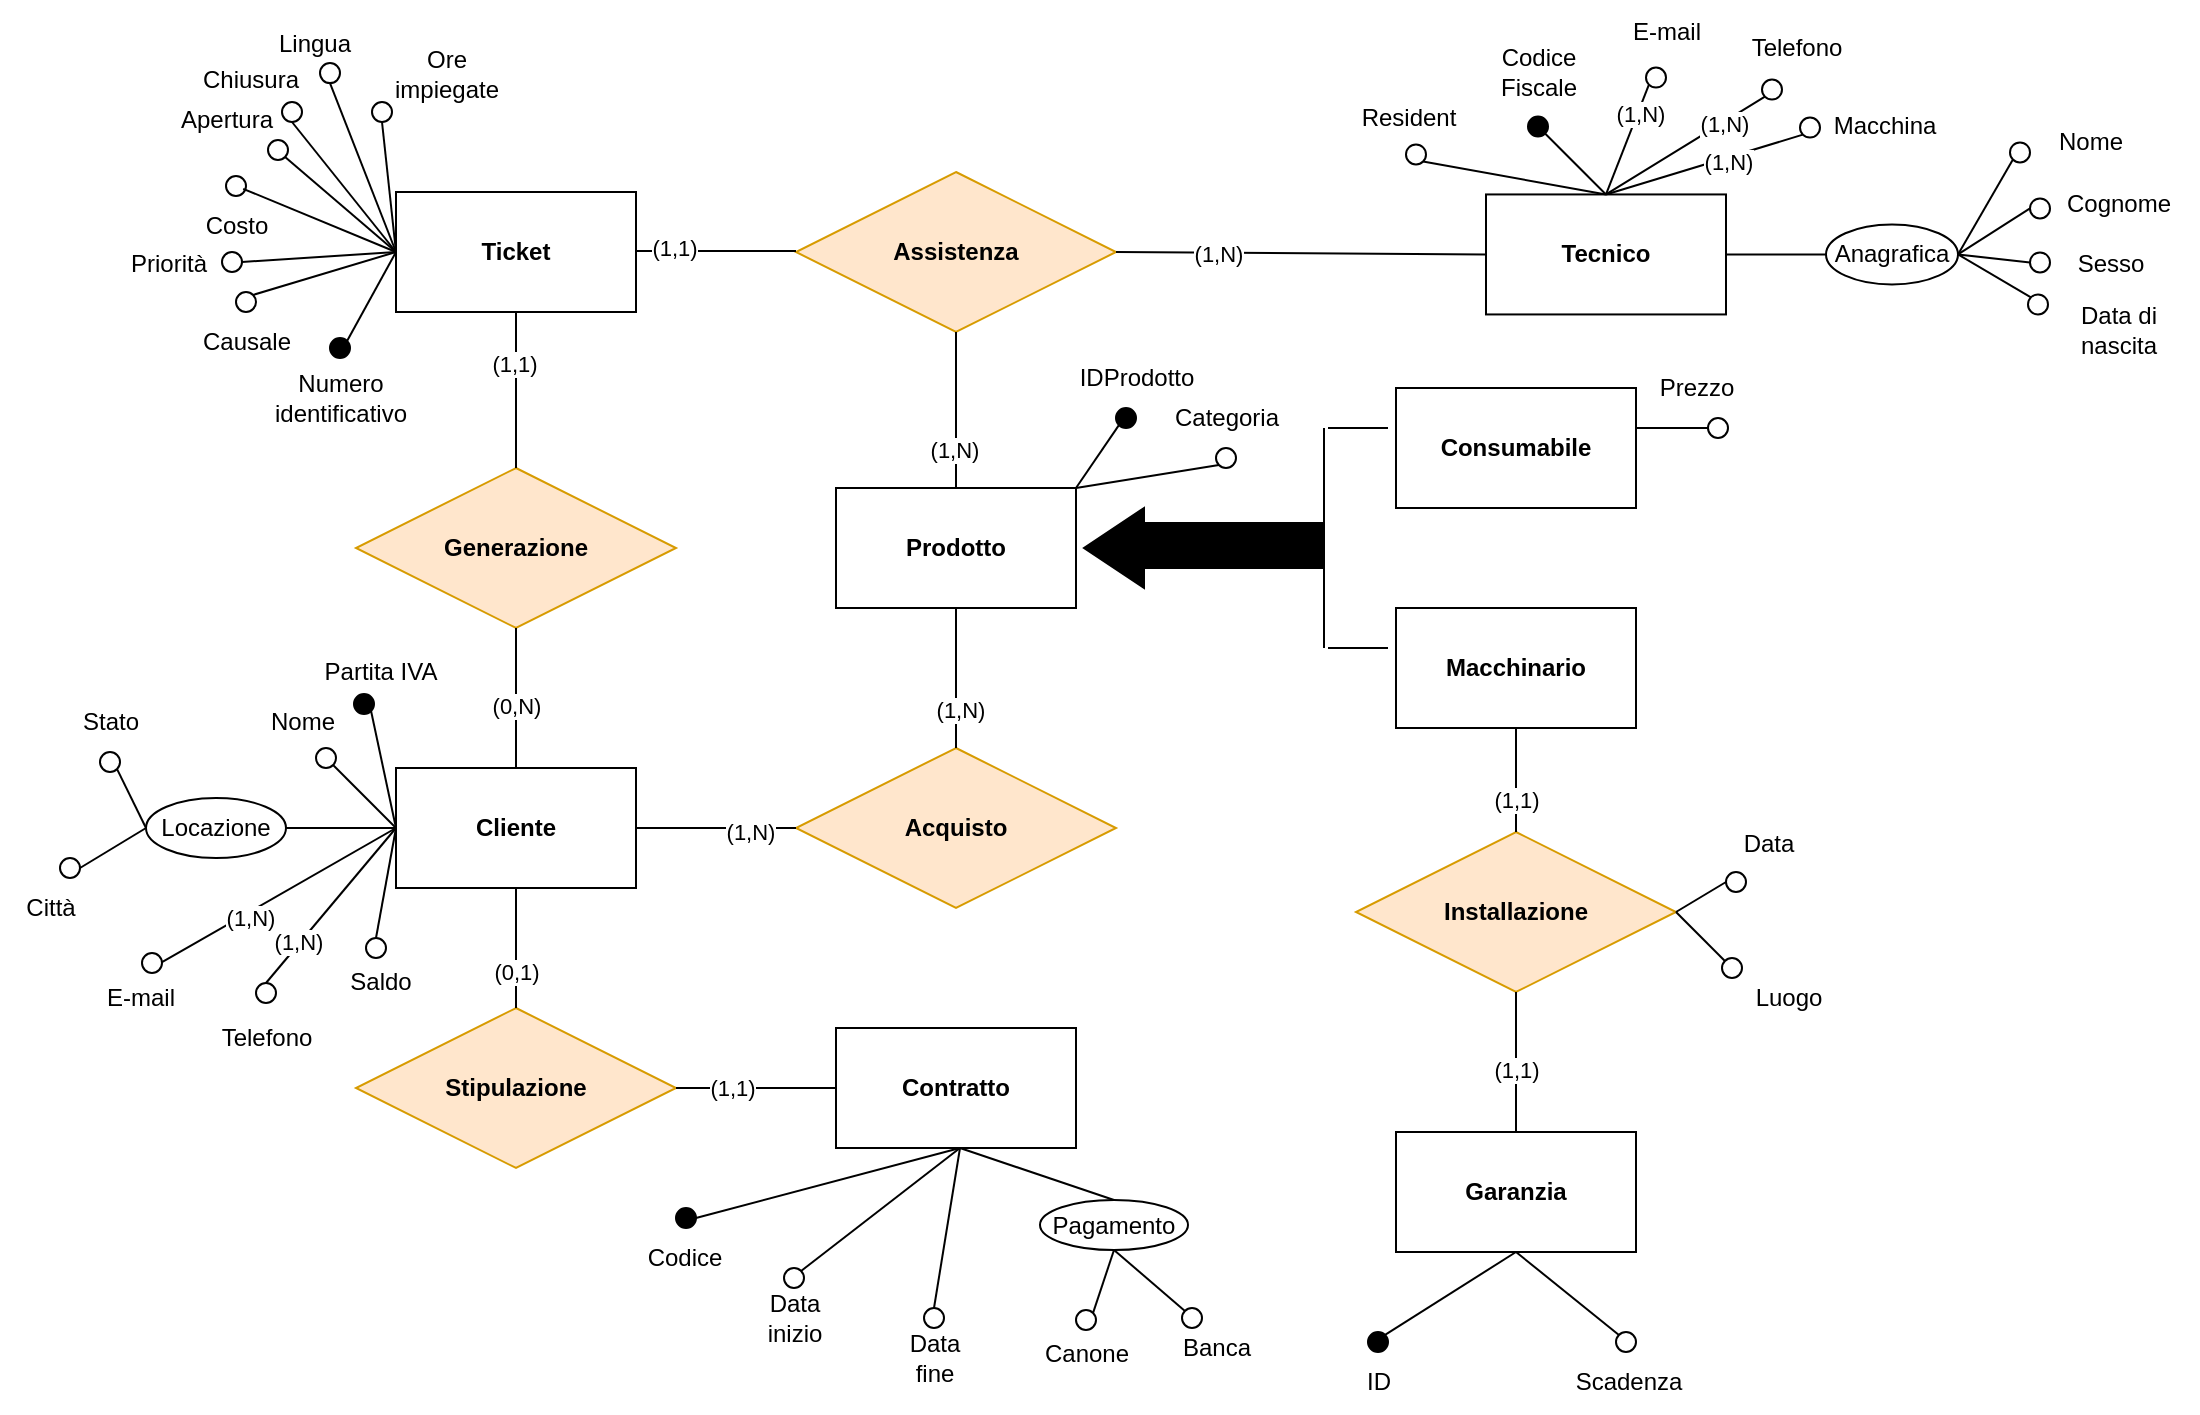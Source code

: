 <mxfile version="20.2.3" type="device"><diagram id="WCkFKTcD8QJV4buG_M0Y" name="Pagina-1"><mxGraphModel dx="1038" dy="641" grid="1" gridSize="10" guides="1" tooltips="1" connect="1" arrows="1" fold="1" page="1" pageScale="1" pageWidth="827" pageHeight="1169" math="0" shadow="0"><root><mxCell id="0"/><mxCell id="1" parent="0"/><mxCell id="jaDOFw0nCV8TzY5Cph0E-1" value="&lt;b&gt;Contratto&lt;/b&gt;" style="rounded=0;whiteSpace=wrap;html=1;" parent="1" vertex="1"><mxGeometry x="428" y="528" width="120" height="60" as="geometry"/></mxCell><mxCell id="jaDOFw0nCV8TzY5Cph0E-2" value="&lt;b&gt;Cliente&lt;/b&gt;" style="rounded=0;whiteSpace=wrap;html=1;" parent="1" vertex="1"><mxGeometry x="208" y="398" width="120" height="60" as="geometry"/></mxCell><mxCell id="jaDOFw0nCV8TzY5Cph0E-3" value="&lt;b&gt;Ticket&lt;/b&gt;" style="rounded=0;whiteSpace=wrap;html=1;" parent="1" vertex="1"><mxGeometry x="208" y="110" width="120" height="60" as="geometry"/></mxCell><mxCell id="jaDOFw0nCV8TzY5Cph0E-4" value="&lt;b&gt;Tecnico&lt;/b&gt;" style="rounded=0;whiteSpace=wrap;html=1;" parent="1" vertex="1"><mxGeometry x="753" y="111.22" width="120" height="60" as="geometry"/></mxCell><mxCell id="jaDOFw0nCV8TzY5Cph0E-5" value="&lt;b&gt;Stipulazione&lt;/b&gt;" style="rhombus;whiteSpace=wrap;html=1;fillColor=#ffe6cc;strokeColor=#d79b00;" parent="1" vertex="1"><mxGeometry x="188" y="518" width="160" height="80" as="geometry"/></mxCell><mxCell id="jaDOFw0nCV8TzY5Cph0E-6" value="&lt;b&gt;Generazione&lt;/b&gt;" style="rhombus;whiteSpace=wrap;html=1;fillColor=#ffe6cc;strokeColor=#d79b00;" parent="1" vertex="1"><mxGeometry x="188" y="248" width="160" height="80" as="geometry"/></mxCell><mxCell id="jaDOFw0nCV8TzY5Cph0E-7" value="" style="endArrow=none;html=1;rounded=0;exitX=0.5;exitY=0;exitDx=0;exitDy=0;entryX=0.5;entryY=1;entryDx=0;entryDy=0;" parent="1" source="jaDOFw0nCV8TzY5Cph0E-2" target="jaDOFw0nCV8TzY5Cph0E-6" edge="1"><mxGeometry width="50" height="50" relative="1" as="geometry"><mxPoint x="267.5" y="388" as="sourcePoint"/><mxPoint x="267.5" y="338" as="targetPoint"/></mxGeometry></mxCell><mxCell id="-6jxkSD3KiREKFxEEnWQ-5" value="(0,N)" style="edgeLabel;html=1;align=center;verticalAlign=middle;resizable=0;points=[];" parent="jaDOFw0nCV8TzY5Cph0E-7" vertex="1" connectable="0"><mxGeometry x="-0.469" y="2" relative="1" as="geometry"><mxPoint x="2" y="-13" as="offset"/></mxGeometry></mxCell><mxCell id="jaDOFw0nCV8TzY5Cph0E-8" value="&lt;b&gt;Assistenza&lt;/b&gt;" style="rhombus;whiteSpace=wrap;html=1;fillColor=#ffe6cc;strokeColor=#d79b00;" parent="1" vertex="1"><mxGeometry x="408" y="100" width="160" height="80" as="geometry"/></mxCell><mxCell id="jaDOFw0nCV8TzY5Cph0E-9" value="" style="endArrow=none;html=1;rounded=0;" parent="1" edge="1"><mxGeometry width="50" height="50" relative="1" as="geometry"><mxPoint x="328" y="139.5" as="sourcePoint"/><mxPoint x="408" y="139.5" as="targetPoint"/></mxGeometry></mxCell><mxCell id="-6jxkSD3KiREKFxEEnWQ-7" value="(1,1)" style="edgeLabel;html=1;align=center;verticalAlign=middle;resizable=0;points=[];" parent="jaDOFw0nCV8TzY5Cph0E-9" vertex="1" connectable="0"><mxGeometry x="-0.525" y="2" relative="1" as="geometry"><mxPoint as="offset"/></mxGeometry></mxCell><mxCell id="jaDOFw0nCV8TzY5Cph0E-10" value="" style="endArrow=none;html=1;rounded=0;exitX=1;exitY=0.5;exitDx=0;exitDy=0;entryX=0;entryY=0.5;entryDx=0;entryDy=0;" parent="1" source="jaDOFw0nCV8TzY5Cph0E-8" target="jaDOFw0nCV8TzY5Cph0E-4" edge="1"><mxGeometry width="50" height="50" relative="1" as="geometry"><mxPoint x="717" y="139.5" as="sourcePoint"/><mxPoint x="797" y="139.5" as="targetPoint"/></mxGeometry></mxCell><mxCell id="-6jxkSD3KiREKFxEEnWQ-8" value="(1,N)" style="edgeLabel;html=1;align=center;verticalAlign=middle;resizable=0;points=[];" parent="jaDOFw0nCV8TzY5Cph0E-10" vertex="1" connectable="0"><mxGeometry x="-0.45" relative="1" as="geometry"><mxPoint as="offset"/></mxGeometry></mxCell><mxCell id="jaDOFw0nCV8TzY5Cph0E-11" value="&lt;b&gt;Prodotto&lt;/b&gt;" style="rounded=0;whiteSpace=wrap;html=1;" parent="1" vertex="1"><mxGeometry x="428" y="258" width="120" height="60" as="geometry"/></mxCell><mxCell id="jaDOFw0nCV8TzY5Cph0E-12" value="" style="endArrow=none;html=1;rounded=0;entryX=0.5;entryY=1;entryDx=0;entryDy=0;exitX=0.5;exitY=0;exitDx=0;exitDy=0;" parent="1" source="jaDOFw0nCV8TzY5Cph0E-6" target="jaDOFw0nCV8TzY5Cph0E-3" edge="1"><mxGeometry width="50" height="50" relative="1" as="geometry"><mxPoint x="478" y="298" as="sourcePoint"/><mxPoint x="528" y="248" as="targetPoint"/></mxGeometry></mxCell><mxCell id="-6jxkSD3KiREKFxEEnWQ-6" value="(1,1)" style="edgeLabel;html=1;align=center;verticalAlign=middle;resizable=0;points=[];" parent="jaDOFw0nCV8TzY5Cph0E-12" vertex="1" connectable="0"><mxGeometry x="0.349" y="1" relative="1" as="geometry"><mxPoint as="offset"/></mxGeometry></mxCell><mxCell id="jaDOFw0nCV8TzY5Cph0E-13" value="&lt;b&gt;Acquisto&lt;/b&gt;" style="rhombus;whiteSpace=wrap;html=1;fillColor=#ffe6cc;strokeColor=#d79b00;" parent="1" vertex="1"><mxGeometry x="408" y="388" width="160" height="80" as="geometry"/></mxCell><mxCell id="jaDOFw0nCV8TzY5Cph0E-14" value="" style="endArrow=none;html=1;rounded=0;exitX=0.5;exitY=1;exitDx=0;exitDy=0;entryX=0.5;entryY=0;entryDx=0;entryDy=0;" parent="1" source="jaDOFw0nCV8TzY5Cph0E-2" target="jaDOFw0nCV8TzY5Cph0E-5" edge="1"><mxGeometry width="50" height="50" relative="1" as="geometry"><mxPoint x="478" y="438" as="sourcePoint"/><mxPoint x="528" y="388" as="targetPoint"/></mxGeometry></mxCell><mxCell id="-6jxkSD3KiREKFxEEnWQ-3" value="(0,1)" style="edgeLabel;html=1;align=center;verticalAlign=middle;resizable=0;points=[];" parent="jaDOFw0nCV8TzY5Cph0E-14" vertex="1" connectable="0"><mxGeometry x="0.613" relative="1" as="geometry"><mxPoint y="-7" as="offset"/></mxGeometry></mxCell><mxCell id="jaDOFw0nCV8TzY5Cph0E-15" value="" style="endArrow=none;html=1;rounded=0;entryX=0.5;entryY=1;entryDx=0;entryDy=0;exitX=0.5;exitY=0;exitDx=0;exitDy=0;" parent="1" source="jaDOFw0nCV8TzY5Cph0E-13" target="jaDOFw0nCV8TzY5Cph0E-11" edge="1"><mxGeometry width="50" height="50" relative="1" as="geometry"><mxPoint x="478" y="408" as="sourcePoint"/><mxPoint x="528" y="358" as="targetPoint"/></mxGeometry></mxCell><mxCell id="-6jxkSD3KiREKFxEEnWQ-2" value="(1,N)" style="edgeLabel;html=1;align=center;verticalAlign=middle;resizable=0;points=[];" parent="jaDOFw0nCV8TzY5Cph0E-15" vertex="1" connectable="0"><mxGeometry x="-0.44" y="-2" relative="1" as="geometry"><mxPoint as="offset"/></mxGeometry></mxCell><mxCell id="jaDOFw0nCV8TzY5Cph0E-16" value="" style="endArrow=none;html=1;rounded=0;entryX=1;entryY=0.5;entryDx=0;entryDy=0;exitX=0;exitY=0.5;exitDx=0;exitDy=0;" parent="1" source="jaDOFw0nCV8TzY5Cph0E-13" target="jaDOFw0nCV8TzY5Cph0E-2" edge="1"><mxGeometry width="50" height="50" relative="1" as="geometry"><mxPoint x="488" y="418" as="sourcePoint"/><mxPoint x="538" y="368" as="targetPoint"/></mxGeometry></mxCell><mxCell id="-6jxkSD3KiREKFxEEnWQ-1" value="(1,N)" style="edgeLabel;html=1;align=center;verticalAlign=middle;resizable=0;points=[];" parent="jaDOFw0nCV8TzY5Cph0E-16" vertex="1" connectable="0"><mxGeometry x="-0.425" y="2" relative="1" as="geometry"><mxPoint as="offset"/></mxGeometry></mxCell><mxCell id="jaDOFw0nCV8TzY5Cph0E-17" value="" style="endArrow=none;html=1;rounded=0;exitX=1;exitY=0.5;exitDx=0;exitDy=0;entryX=0;entryY=0.5;entryDx=0;entryDy=0;" parent="1" source="jaDOFw0nCV8TzY5Cph0E-5" target="jaDOFw0nCV8TzY5Cph0E-1" edge="1"><mxGeometry width="50" height="50" relative="1" as="geometry"><mxPoint x="488" y="418" as="sourcePoint"/><mxPoint x="538" y="368" as="targetPoint"/></mxGeometry></mxCell><mxCell id="-6jxkSD3KiREKFxEEnWQ-4" value="(1,1)" style="edgeLabel;html=1;align=center;verticalAlign=middle;resizable=0;points=[];" parent="jaDOFw0nCV8TzY5Cph0E-17" vertex="1" connectable="0"><mxGeometry x="-0.7" relative="1" as="geometry"><mxPoint x="16" as="offset"/></mxGeometry></mxCell><mxCell id="jaDOFw0nCV8TzY5Cph0E-18" value="" style="endArrow=none;html=1;rounded=0;entryX=0.5;entryY=1;entryDx=0;entryDy=0;exitX=0.5;exitY=0;exitDx=0;exitDy=0;" parent="1" source="jaDOFw0nCV8TzY5Cph0E-11" target="jaDOFw0nCV8TzY5Cph0E-8" edge="1"><mxGeometry width="50" height="50" relative="1" as="geometry"><mxPoint x="638" y="358" as="sourcePoint"/><mxPoint x="638" y="288" as="targetPoint"/></mxGeometry></mxCell><mxCell id="-6jxkSD3KiREKFxEEnWQ-9" value="(1,N)" style="edgeLabel;html=1;align=center;verticalAlign=middle;resizable=0;points=[];" parent="jaDOFw0nCV8TzY5Cph0E-18" vertex="1" connectable="0"><mxGeometry x="-0.497" y="1" relative="1" as="geometry"><mxPoint as="offset"/></mxGeometry></mxCell><mxCell id="jaDOFw0nCV8TzY5Cph0E-19" value="" style="endArrow=none;html=1;rounded=0;exitX=0;exitY=1;exitDx=0;exitDy=0;entryX=1;entryY=0;entryDx=0;entryDy=0;" parent="1" source="jaDOFw0nCV8TzY5Cph0E-21" target="jaDOFw0nCV8TzY5Cph0E-11" edge="1"><mxGeometry width="50" height="50" relative="1" as="geometry"><mxPoint x="694" y="418" as="sourcePoint"/><mxPoint x="488" y="258" as="targetPoint"/></mxGeometry></mxCell><mxCell id="jaDOFw0nCV8TzY5Cph0E-20" value="" style="ellipse;whiteSpace=wrap;html=1;aspect=fixed;" parent="1" vertex="1"><mxGeometry x="618" y="238" width="10" height="10" as="geometry"/></mxCell><mxCell id="jaDOFw0nCV8TzY5Cph0E-21" value="" style="ellipse;whiteSpace=wrap;html=1;aspect=fixed;fillColor=#000000;" parent="1" vertex="1"><mxGeometry x="568" y="218" width="10" height="10" as="geometry"/></mxCell><mxCell id="jaDOFw0nCV8TzY5Cph0E-22" value="" style="endArrow=none;html=1;rounded=0;entryX=1;entryY=0;entryDx=0;entryDy=0;exitX=0;exitY=1;exitDx=0;exitDy=0;" parent="1" source="jaDOFw0nCV8TzY5Cph0E-20" target="jaDOFw0nCV8TzY5Cph0E-11" edge="1"><mxGeometry width="50" height="50" relative="1" as="geometry"><mxPoint x="535.464" y="236.536" as="sourcePoint"/><mxPoint x="492" y="268" as="targetPoint"/></mxGeometry></mxCell><mxCell id="jaDOFw0nCV8TzY5Cph0E-23" value="IDProdotto" style="text;html=1;align=center;verticalAlign=middle;resizable=0;points=[];autosize=1;strokeColor=none;fillColor=none;" parent="1" vertex="1"><mxGeometry x="538" y="188" width="80" height="30" as="geometry"/></mxCell><mxCell id="jaDOFw0nCV8TzY5Cph0E-24" value="Categoria" style="text;html=1;align=center;verticalAlign=middle;resizable=0;points=[];autosize=1;strokeColor=none;fillColor=none;" parent="1" vertex="1"><mxGeometry x="583" y="208" width="80" height="30" as="geometry"/></mxCell><mxCell id="jaDOFw0nCV8TzY5Cph0E-25" value="" style="triangle;whiteSpace=wrap;html=1;fillColor=#000000;rotation=-180;" parent="1" vertex="1"><mxGeometry x="552" y="268" width="30" height="40" as="geometry"/></mxCell><mxCell id="jaDOFw0nCV8TzY5Cph0E-26" value="" style="rounded=0;whiteSpace=wrap;html=1;fillColor=#000000;" parent="1" vertex="1"><mxGeometry x="582" y="275.5" width="90" height="22.5" as="geometry"/></mxCell><mxCell id="jaDOFw0nCV8TzY5Cph0E-29" value="" style="endArrow=none;html=1;rounded=0;" parent="1" edge="1"><mxGeometry width="50" height="50" relative="1" as="geometry"><mxPoint x="672" y="338" as="sourcePoint"/><mxPoint x="672" y="228" as="targetPoint"/></mxGeometry></mxCell><mxCell id="jaDOFw0nCV8TzY5Cph0E-30" value="" style="endArrow=none;html=1;rounded=0;entryX=0;entryY=0.5;entryDx=0;entryDy=0;" parent="1" edge="1"><mxGeometry width="50" height="50" relative="1" as="geometry"><mxPoint x="674" y="338" as="sourcePoint"/><mxPoint x="704" y="338" as="targetPoint"/></mxGeometry></mxCell><mxCell id="jaDOFw0nCV8TzY5Cph0E-31" value="" style="endArrow=none;html=1;rounded=0;entryX=0;entryY=0.5;entryDx=0;entryDy=0;" parent="1" edge="1"><mxGeometry width="50" height="50" relative="1" as="geometry"><mxPoint x="674" y="228" as="sourcePoint"/><mxPoint x="704" y="228" as="targetPoint"/></mxGeometry></mxCell><mxCell id="jaDOFw0nCV8TzY5Cph0E-32" value="" style="ellipse;whiteSpace=wrap;html=1;aspect=fixed;" parent="1" vertex="1"><mxGeometry x="864" y="223" width="10" height="10" as="geometry"/></mxCell><mxCell id="jaDOFw0nCV8TzY5Cph0E-33" value="" style="endArrow=none;html=1;rounded=0;entryX=0;entryY=0.5;entryDx=0;entryDy=0;exitX=1;exitY=0.5;exitDx=0;exitDy=0;" parent="1" target="jaDOFw0nCV8TzY5Cph0E-32" edge="1"><mxGeometry width="50" height="50" relative="1" as="geometry"><mxPoint x="820" y="228" as="sourcePoint"/><mxPoint x="744" y="368" as="targetPoint"/></mxGeometry></mxCell><mxCell id="jaDOFw0nCV8TzY5Cph0E-34" value="Prezzo" style="text;html=1;align=center;verticalAlign=middle;resizable=0;points=[];autosize=1;strokeColor=none;fillColor=none;" parent="1" vertex="1"><mxGeometry x="828" y="193" width="60" height="30" as="geometry"/></mxCell><mxCell id="jaDOFw0nCV8TzY5Cph0E-35" value="&lt;b&gt;Macchinario&lt;/b&gt;" style="rounded=0;whiteSpace=wrap;html=1;" parent="1" vertex="1"><mxGeometry x="708" y="318" width="120" height="60" as="geometry"/></mxCell><mxCell id="jaDOFw0nCV8TzY5Cph0E-36" value="&lt;b&gt;Consumabile&lt;/b&gt;" style="rounded=0;whiteSpace=wrap;html=1;" parent="1" vertex="1"><mxGeometry x="708" y="208" width="120" height="60" as="geometry"/></mxCell><mxCell id="jaDOFw0nCV8TzY5Cph0E-37" value="&lt;b&gt;Installazione&lt;/b&gt;" style="rhombus;whiteSpace=wrap;html=1;fillColor=#ffe6cc;strokeColor=#d79b00;" parent="1" vertex="1"><mxGeometry x="688" y="430" width="160" height="80" as="geometry"/></mxCell><mxCell id="jaDOFw0nCV8TzY5Cph0E-38" value="" style="endArrow=none;html=1;rounded=0;entryX=0.5;entryY=1;entryDx=0;entryDy=0;exitX=0.5;exitY=0;exitDx=0;exitDy=0;" parent="1" source="jaDOFw0nCV8TzY5Cph0E-37" target="jaDOFw0nCV8TzY5Cph0E-35" edge="1"><mxGeometry width="50" height="50" relative="1" as="geometry"><mxPoint x="480" y="410" as="sourcePoint"/><mxPoint x="530" y="360" as="targetPoint"/></mxGeometry></mxCell><mxCell id="-6jxkSD3KiREKFxEEnWQ-10" value="(1,1)" style="edgeLabel;html=1;align=center;verticalAlign=middle;resizable=0;points=[];" parent="jaDOFw0nCV8TzY5Cph0E-38" vertex="1" connectable="0"><mxGeometry x="-0.554" y="1" relative="1" as="geometry"><mxPoint x="1" y="-5" as="offset"/></mxGeometry></mxCell><mxCell id="jaDOFw0nCV8TzY5Cph0E-39" value="&lt;b&gt;Garanzia&lt;/b&gt;" style="rounded=0;whiteSpace=wrap;html=1;" parent="1" vertex="1"><mxGeometry x="708" y="580" width="120" height="60" as="geometry"/></mxCell><mxCell id="jaDOFw0nCV8TzY5Cph0E-40" value="" style="endArrow=none;html=1;rounded=0;entryX=0.5;entryY=1;entryDx=0;entryDy=0;exitX=0.5;exitY=0;exitDx=0;exitDy=0;" parent="1" source="jaDOFw0nCV8TzY5Cph0E-39" target="jaDOFw0nCV8TzY5Cph0E-37" edge="1"><mxGeometry width="50" height="50" relative="1" as="geometry"><mxPoint x="778" y="440" as="sourcePoint"/><mxPoint x="778" y="388" as="targetPoint"/></mxGeometry></mxCell><mxCell id="-6jxkSD3KiREKFxEEnWQ-11" value="(1,1)" style="edgeLabel;html=1;align=center;verticalAlign=middle;resizable=0;points=[];" parent="jaDOFw0nCV8TzY5Cph0E-40" vertex="1" connectable="0"><mxGeometry x="-0.383" y="2" relative="1" as="geometry"><mxPoint x="2" y="-10" as="offset"/></mxGeometry></mxCell><mxCell id="jaDOFw0nCV8TzY5Cph0E-41" value="Scadenza" style="text;html=1;align=center;verticalAlign=middle;resizable=0;points=[];autosize=1;strokeColor=none;fillColor=none;" parent="1" vertex="1"><mxGeometry x="784" y="690" width="80" height="30" as="geometry"/></mxCell><mxCell id="jaDOFw0nCV8TzY5Cph0E-42" value="" style="ellipse;whiteSpace=wrap;html=1;aspect=fixed;" parent="1" vertex="1"><mxGeometry x="818" y="680" width="10" height="10" as="geometry"/></mxCell><mxCell id="jaDOFw0nCV8TzY5Cph0E-43" value="" style="ellipse;whiteSpace=wrap;html=1;aspect=fixed;strokeColor=#000000;fillColor=#000000;" parent="1" vertex="1"><mxGeometry x="694" y="680" width="10" height="10" as="geometry"/></mxCell><mxCell id="jaDOFw0nCV8TzY5Cph0E-44" value="ID" style="text;html=1;align=center;verticalAlign=middle;resizable=0;points=[];autosize=1;strokeColor=none;fillColor=none;" parent="1" vertex="1"><mxGeometry x="679" y="690" width="40" height="30" as="geometry"/></mxCell><mxCell id="jaDOFw0nCV8TzY5Cph0E-45" value="" style="endArrow=none;html=1;rounded=0;entryX=0.5;entryY=1;entryDx=0;entryDy=0;exitX=1;exitY=0;exitDx=0;exitDy=0;" parent="1" source="jaDOFw0nCV8TzY5Cph0E-43" target="jaDOFw0nCV8TzY5Cph0E-39" edge="1"><mxGeometry width="50" height="50" relative="1" as="geometry"><mxPoint x="480" y="680" as="sourcePoint"/><mxPoint x="530" y="630" as="targetPoint"/></mxGeometry></mxCell><mxCell id="jaDOFw0nCV8TzY5Cph0E-46" value="" style="endArrow=none;html=1;rounded=0;entryX=0;entryY=0;entryDx=0;entryDy=0;exitX=0.5;exitY=1;exitDx=0;exitDy=0;" parent="1" source="jaDOFw0nCV8TzY5Cph0E-39" target="jaDOFw0nCV8TzY5Cph0E-42" edge="1"><mxGeometry width="50" height="50" relative="1" as="geometry"><mxPoint x="712.536" y="691.464" as="sourcePoint"/><mxPoint x="778" y="650" as="targetPoint"/></mxGeometry></mxCell><mxCell id="jaDOFw0nCV8TzY5Cph0E-47" value="" style="ellipse;whiteSpace=wrap;html=1;aspect=fixed;" parent="1" vertex="1"><mxGeometry x="873" y="450" width="10" height="10" as="geometry"/></mxCell><mxCell id="jaDOFw0nCV8TzY5Cph0E-48" value="Data" style="text;html=1;align=center;verticalAlign=middle;resizable=0;points=[];autosize=1;strokeColor=none;fillColor=none;" parent="1" vertex="1"><mxGeometry x="869" y="421" width="50" height="30" as="geometry"/></mxCell><mxCell id="jaDOFw0nCV8TzY5Cph0E-49" value="" style="ellipse;whiteSpace=wrap;html=1;aspect=fixed;" parent="1" vertex="1"><mxGeometry x="871" y="493" width="10" height="10" as="geometry"/></mxCell><mxCell id="jaDOFw0nCV8TzY5Cph0E-50" value="Luogo" style="text;html=1;align=center;verticalAlign=middle;resizable=0;points=[];autosize=1;strokeColor=none;fillColor=none;" parent="1" vertex="1"><mxGeometry x="874" y="498" width="60" height="30" as="geometry"/></mxCell><mxCell id="jaDOFw0nCV8TzY5Cph0E-51" value="" style="endArrow=none;html=1;rounded=0;entryX=1;entryY=0.5;entryDx=0;entryDy=0;exitX=0;exitY=0.5;exitDx=0;exitDy=0;" parent="1" source="jaDOFw0nCV8TzY5Cph0E-47" target="jaDOFw0nCV8TzY5Cph0E-37" edge="1"><mxGeometry width="50" height="50" relative="1" as="geometry"><mxPoint x="490" y="560" as="sourcePoint"/><mxPoint x="540" y="510" as="targetPoint"/></mxGeometry></mxCell><mxCell id="jaDOFw0nCV8TzY5Cph0E-52" value="" style="endArrow=none;html=1;rounded=0;entryX=1;entryY=0.5;entryDx=0;entryDy=0;exitX=0;exitY=0;exitDx=0;exitDy=0;" parent="1" source="jaDOFw0nCV8TzY5Cph0E-49" target="jaDOFw0nCV8TzY5Cph0E-37" edge="1"><mxGeometry width="50" height="50" relative="1" as="geometry"><mxPoint x="883" y="465" as="sourcePoint"/><mxPoint x="858" y="480" as="targetPoint"/></mxGeometry></mxCell><mxCell id="jaDOFw0nCV8TzY5Cph0E-53" value="" style="ellipse;whiteSpace=wrap;html=1;aspect=fixed;fillColor=#000000;" parent="1" vertex="1"><mxGeometry x="774" y="72.22" width="10" height="10" as="geometry"/></mxCell><mxCell id="jaDOFw0nCV8TzY5Cph0E-54" value="" style="ellipse;whiteSpace=wrap;html=1;aspect=fixed;" parent="1" vertex="1"><mxGeometry x="1015" y="85.22" width="10" height="10" as="geometry"/></mxCell><mxCell id="jaDOFw0nCV8TzY5Cph0E-55" value="" style="ellipse;whiteSpace=wrap;html=1;aspect=fixed;" parent="1" vertex="1"><mxGeometry x="1025" y="113.22" width="10" height="10" as="geometry"/></mxCell><mxCell id="jaDOFw0nCV8TzY5Cph0E-56" value="Codice&lt;br&gt;Fiscale" style="text;html=1;align=center;verticalAlign=middle;resizable=0;points=[];autosize=1;strokeColor=none;fillColor=none;" parent="1" vertex="1"><mxGeometry x="749" y="30.22" width="60" height="40" as="geometry"/></mxCell><mxCell id="jaDOFw0nCV8TzY5Cph0E-57" value="Nome" style="text;html=1;align=center;verticalAlign=middle;resizable=0;points=[];autosize=1;strokeColor=none;fillColor=none;" parent="1" vertex="1"><mxGeometry x="1025" y="70.22" width="60" height="30" as="geometry"/></mxCell><mxCell id="jaDOFw0nCV8TzY5Cph0E-58" value="Anagrafica" style="ellipse;whiteSpace=wrap;html=1;" parent="1" vertex="1"><mxGeometry x="923" y="126.22" width="66" height="30" as="geometry"/></mxCell><mxCell id="jaDOFw0nCV8TzY5Cph0E-59" value="Cognome" style="text;html=1;align=center;verticalAlign=middle;resizable=0;points=[];autosize=1;strokeColor=none;fillColor=none;" parent="1" vertex="1"><mxGeometry x="1029" y="101.22" width="80" height="30" as="geometry"/></mxCell><mxCell id="jaDOFw0nCV8TzY5Cph0E-60" value="Sesso" style="text;html=1;align=center;verticalAlign=middle;resizable=0;points=[];autosize=1;strokeColor=none;fillColor=none;" parent="1" vertex="1"><mxGeometry x="1035" y="131.22" width="60" height="30" as="geometry"/></mxCell><mxCell id="jaDOFw0nCV8TzY5Cph0E-61" value="" style="ellipse;whiteSpace=wrap;html=1;aspect=fixed;" parent="1" vertex="1"><mxGeometry x="1025" y="140.22" width="10" height="10" as="geometry"/></mxCell><mxCell id="jaDOFw0nCV8TzY5Cph0E-62" value="" style="ellipse;whiteSpace=wrap;html=1;aspect=fixed;" parent="1" vertex="1"><mxGeometry x="1024" y="161.22" width="10" height="10" as="geometry"/></mxCell><mxCell id="jaDOFw0nCV8TzY5Cph0E-63" value="Data di&lt;br&gt;nascita" style="text;html=1;align=center;verticalAlign=middle;resizable=0;points=[];autosize=1;strokeColor=none;fillColor=none;" parent="1" vertex="1"><mxGeometry x="1039" y="159.22" width="60" height="40" as="geometry"/></mxCell><mxCell id="jaDOFw0nCV8TzY5Cph0E-64" value="" style="ellipse;whiteSpace=wrap;html=1;aspect=fixed;" parent="1" vertex="1"><mxGeometry x="713" y="86.22" width="10" height="10" as="geometry"/></mxCell><mxCell id="jaDOFw0nCV8TzY5Cph0E-65" value="Resident" style="text;html=1;align=center;verticalAlign=middle;resizable=0;points=[];autosize=1;strokeColor=none;fillColor=none;" parent="1" vertex="1"><mxGeometry x="679" y="58.22" width="70" height="30" as="geometry"/></mxCell><mxCell id="jaDOFw0nCV8TzY5Cph0E-70" value="" style="ellipse;whiteSpace=wrap;html=1;aspect=fixed;" parent="1" vertex="1"><mxGeometry x="833" y="47.78" width="10" height="10" as="geometry"/></mxCell><mxCell id="jaDOFw0nCV8TzY5Cph0E-71" value="E-mail" style="text;html=1;align=center;verticalAlign=middle;resizable=0;points=[];autosize=1;strokeColor=none;fillColor=none;" parent="1" vertex="1"><mxGeometry x="813" y="14.78" width="60" height="30" as="geometry"/></mxCell><mxCell id="jaDOFw0nCV8TzY5Cph0E-73" value="Telefono" style="text;html=1;align=center;verticalAlign=middle;resizable=0;points=[];autosize=1;strokeColor=none;fillColor=none;" parent="1" vertex="1"><mxGeometry x="873" y="23.33" width="70" height="30" as="geometry"/></mxCell><mxCell id="jaDOFw0nCV8TzY5Cph0E-76" value="" style="ellipse;whiteSpace=wrap;html=1;aspect=fixed;" parent="1" vertex="1"><mxGeometry x="891" y="53.78" width="10" height="10" as="geometry"/></mxCell><mxCell id="jaDOFw0nCV8TzY5Cph0E-77" value="" style="endArrow=none;html=1;rounded=0;entryX=1;entryY=1;entryDx=0;entryDy=0;exitX=0.5;exitY=0;exitDx=0;exitDy=0;" parent="1" source="jaDOFw0nCV8TzY5Cph0E-4" target="jaDOFw0nCV8TzY5Cph0E-64" edge="1"><mxGeometry width="50" height="50" relative="1" as="geometry"><mxPoint x="865" y="251.22" as="sourcePoint"/><mxPoint x="915" y="201.22" as="targetPoint"/></mxGeometry></mxCell><mxCell id="jaDOFw0nCV8TzY5Cph0E-78" value="" style="endArrow=none;html=1;rounded=0;entryX=1;entryY=1;entryDx=0;entryDy=0;exitX=0.5;exitY=0;exitDx=0;exitDy=0;" parent="1" source="jaDOFw0nCV8TzY5Cph0E-4" target="jaDOFw0nCV8TzY5Cph0E-53" edge="1"><mxGeometry width="50" height="50" relative="1" as="geometry"><mxPoint x="865" y="251.22" as="sourcePoint"/><mxPoint x="915" y="201.22" as="targetPoint"/></mxGeometry></mxCell><mxCell id="jaDOFw0nCV8TzY5Cph0E-79" value="" style="endArrow=none;html=1;rounded=0;entryX=0;entryY=1;entryDx=0;entryDy=0;exitX=0.5;exitY=0;exitDx=0;exitDy=0;" parent="1" source="jaDOFw0nCV8TzY5Cph0E-4" target="jaDOFw0nCV8TzY5Cph0E-70" edge="1"><mxGeometry width="50" height="50" relative="1" as="geometry"><mxPoint x="823" y="121.22" as="sourcePoint"/><mxPoint x="792.536" y="90.756" as="targetPoint"/></mxGeometry></mxCell><mxCell id="jaDOFw0nCV8TzY5Cph0E-86" value="(1,N)" style="edgeLabel;html=1;align=center;verticalAlign=middle;resizable=0;points=[];" parent="jaDOFw0nCV8TzY5Cph0E-79" vertex="1" connectable="0"><mxGeometry x="0.469" y="-1" relative="1" as="geometry"><mxPoint as="offset"/></mxGeometry></mxCell><mxCell id="jaDOFw0nCV8TzY5Cph0E-80" value="" style="endArrow=none;html=1;rounded=0;entryX=0;entryY=1;entryDx=0;entryDy=0;exitX=0.5;exitY=0;exitDx=0;exitDy=0;" parent="1" source="jaDOFw0nCV8TzY5Cph0E-4" target="jaDOFw0nCV8TzY5Cph0E-76" edge="1"><mxGeometry width="50" height="50" relative="1" as="geometry"><mxPoint x="823" y="121.22" as="sourcePoint"/><mxPoint x="866.464" y="80.756" as="targetPoint"/></mxGeometry></mxCell><mxCell id="jaDOFw0nCV8TzY5Cph0E-87" value="(1,N)" style="edgeLabel;html=1;align=center;verticalAlign=middle;resizable=0;points=[];" parent="jaDOFw0nCV8TzY5Cph0E-80" vertex="1" connectable="0"><mxGeometry x="0.484" relative="1" as="geometry"><mxPoint y="1" as="offset"/></mxGeometry></mxCell><mxCell id="jaDOFw0nCV8TzY5Cph0E-81" value="" style="endArrow=none;html=1;rounded=0;entryX=0;entryY=0.5;entryDx=0;entryDy=0;exitX=1;exitY=0.5;exitDx=0;exitDy=0;" parent="1" source="jaDOFw0nCV8TzY5Cph0E-4" target="jaDOFw0nCV8TzY5Cph0E-58" edge="1"><mxGeometry width="50" height="50" relative="1" as="geometry"><mxPoint x="823" y="121.22" as="sourcePoint"/><mxPoint x="924.464" y="86.756" as="targetPoint"/></mxGeometry></mxCell><mxCell id="jaDOFw0nCV8TzY5Cph0E-82" value="" style="endArrow=none;html=1;rounded=0;entryX=0;entryY=1;entryDx=0;entryDy=0;exitX=1;exitY=0.5;exitDx=0;exitDy=0;" parent="1" source="jaDOFw0nCV8TzY5Cph0E-58" target="jaDOFw0nCV8TzY5Cph0E-54" edge="1"><mxGeometry width="50" height="50" relative="1" as="geometry"><mxPoint x="883" y="151.22" as="sourcePoint"/><mxPoint x="933" y="151.22" as="targetPoint"/></mxGeometry></mxCell><mxCell id="jaDOFw0nCV8TzY5Cph0E-83" value="" style="endArrow=none;html=1;rounded=0;entryX=0;entryY=0.5;entryDx=0;entryDy=0;exitX=1;exitY=0.5;exitDx=0;exitDy=0;" parent="1" source="jaDOFw0nCV8TzY5Cph0E-58" target="jaDOFw0nCV8TzY5Cph0E-55" edge="1"><mxGeometry width="50" height="50" relative="1" as="geometry"><mxPoint x="999" y="151.22" as="sourcePoint"/><mxPoint x="1026.464" y="103.756" as="targetPoint"/></mxGeometry></mxCell><mxCell id="jaDOFw0nCV8TzY5Cph0E-84" value="" style="endArrow=none;html=1;rounded=0;entryX=0;entryY=0.5;entryDx=0;entryDy=0;exitX=1;exitY=0.5;exitDx=0;exitDy=0;" parent="1" source="jaDOFw0nCV8TzY5Cph0E-58" target="jaDOFw0nCV8TzY5Cph0E-61" edge="1"><mxGeometry width="50" height="50" relative="1" as="geometry"><mxPoint x="999" y="151.22" as="sourcePoint"/><mxPoint x="1035" y="128.22" as="targetPoint"/></mxGeometry></mxCell><mxCell id="jaDOFw0nCV8TzY5Cph0E-85" value="" style="endArrow=none;html=1;rounded=0;entryX=0;entryY=0;entryDx=0;entryDy=0;exitX=1;exitY=0.5;exitDx=0;exitDy=0;" parent="1" source="jaDOFw0nCV8TzY5Cph0E-58" target="jaDOFw0nCV8TzY5Cph0E-62" edge="1"><mxGeometry width="50" height="50" relative="1" as="geometry"><mxPoint x="999" y="151.22" as="sourcePoint"/><mxPoint x="1035" y="155.22" as="targetPoint"/></mxGeometry></mxCell><mxCell id="jaDOFw0nCV8TzY5Cph0E-88" value="" style="ellipse;whiteSpace=wrap;html=1;aspect=fixed;fillColor=#000000;" parent="1" vertex="1"><mxGeometry x="348" y="618" width="10" height="10" as="geometry"/></mxCell><mxCell id="jaDOFw0nCV8TzY5Cph0E-89" value="" style="ellipse;whiteSpace=wrap;html=1;aspect=fixed;" parent="1" vertex="1"><mxGeometry x="402" y="648" width="10" height="10" as="geometry"/></mxCell><mxCell id="jaDOFw0nCV8TzY5Cph0E-90" value="" style="ellipse;whiteSpace=wrap;html=1;aspect=fixed;" parent="1" vertex="1"><mxGeometry x="548" y="669" width="10" height="10" as="geometry"/></mxCell><mxCell id="jaDOFw0nCV8TzY5Cph0E-91" value="" style="ellipse;whiteSpace=wrap;html=1;aspect=fixed;" parent="1" vertex="1"><mxGeometry x="601" y="668" width="10" height="10" as="geometry"/></mxCell><mxCell id="jaDOFw0nCV8TzY5Cph0E-92" value="" style="ellipse;whiteSpace=wrap;html=1;aspect=fixed;" parent="1" vertex="1"><mxGeometry x="472" y="668" width="10" height="10" as="geometry"/></mxCell><mxCell id="jaDOFw0nCV8TzY5Cph0E-93" value="Data&lt;br&gt;inizio" style="text;html=1;align=center;verticalAlign=middle;resizable=0;points=[];autosize=1;strokeColor=none;fillColor=none;" parent="1" vertex="1"><mxGeometry x="382" y="653" width="50" height="40" as="geometry"/></mxCell><mxCell id="jaDOFw0nCV8TzY5Cph0E-94" value="Data&lt;br&gt;fine" style="text;html=1;align=center;verticalAlign=middle;resizable=0;points=[];autosize=1;strokeColor=none;fillColor=none;" parent="1" vertex="1"><mxGeometry x="452" y="673" width="50" height="40" as="geometry"/></mxCell><mxCell id="jaDOFw0nCV8TzY5Cph0E-95" value="Canone" style="text;html=1;align=center;verticalAlign=middle;resizable=0;points=[];autosize=1;strokeColor=none;fillColor=none;" parent="1" vertex="1"><mxGeometry x="518" y="676" width="70" height="30" as="geometry"/></mxCell><mxCell id="jaDOFw0nCV8TzY5Cph0E-96" value="Banca" style="text;html=1;align=center;verticalAlign=middle;resizable=0;points=[];autosize=1;strokeColor=none;fillColor=none;" parent="1" vertex="1"><mxGeometry x="588" y="673" width="60" height="30" as="geometry"/></mxCell><mxCell id="jaDOFw0nCV8TzY5Cph0E-97" value="" style="endArrow=none;html=1;rounded=0;entryX=0.5;entryY=1;entryDx=0;entryDy=0;exitX=1;exitY=0.5;exitDx=0;exitDy=0;" parent="1" source="jaDOFw0nCV8TzY5Cph0E-88" edge="1"><mxGeometry width="50" height="50" relative="1" as="geometry"><mxPoint x="452" y="728" as="sourcePoint"/><mxPoint x="490" y="588" as="targetPoint"/></mxGeometry></mxCell><mxCell id="jaDOFw0nCV8TzY5Cph0E-98" value="" style="endArrow=none;html=1;rounded=0;entryX=0.5;entryY=1;entryDx=0;entryDy=0;exitX=1;exitY=0;exitDx=0;exitDy=0;" parent="1" source="jaDOFw0nCV8TzY5Cph0E-89" edge="1"><mxGeometry width="50" height="50" relative="1" as="geometry"><mxPoint x="452" y="728" as="sourcePoint"/><mxPoint x="490" y="588" as="targetPoint"/></mxGeometry></mxCell><mxCell id="jaDOFw0nCV8TzY5Cph0E-99" value="Pagamento" style="ellipse;whiteSpace=wrap;html=1;" parent="1" vertex="1"><mxGeometry x="530" y="614" width="74" height="25" as="geometry"/></mxCell><mxCell id="jaDOFw0nCV8TzY5Cph0E-100" value="" style="endArrow=none;html=1;rounded=0;entryX=0.5;entryY=1;entryDx=0;entryDy=0;exitX=0.5;exitY=0;exitDx=0;exitDy=0;" parent="1" source="jaDOFw0nCV8TzY5Cph0E-92" edge="1"><mxGeometry width="50" height="50" relative="1" as="geometry"><mxPoint x="452" y="728" as="sourcePoint"/><mxPoint x="490" y="588" as="targetPoint"/></mxGeometry></mxCell><mxCell id="jaDOFw0nCV8TzY5Cph0E-101" value="" style="endArrow=none;html=1;rounded=0;entryX=0.5;entryY=1;entryDx=0;entryDy=0;exitX=0.5;exitY=0;exitDx=0;exitDy=0;" parent="1" source="jaDOFw0nCV8TzY5Cph0E-99" edge="1"><mxGeometry width="50" height="50" relative="1" as="geometry"><mxPoint x="452" y="728" as="sourcePoint"/><mxPoint x="490" y="588" as="targetPoint"/></mxGeometry></mxCell><mxCell id="jaDOFw0nCV8TzY5Cph0E-102" value="" style="endArrow=none;html=1;rounded=0;entryX=0.5;entryY=1;entryDx=0;entryDy=0;exitX=1;exitY=0;exitDx=0;exitDy=0;" parent="1" source="jaDOFw0nCV8TzY5Cph0E-90" target="jaDOFw0nCV8TzY5Cph0E-99" edge="1"><mxGeometry width="50" height="50" relative="1" as="geometry"><mxPoint x="438" y="734" as="sourcePoint"/><mxPoint x="553" y="645" as="targetPoint"/></mxGeometry></mxCell><mxCell id="jaDOFw0nCV8TzY5Cph0E-103" value="" style="endArrow=none;html=1;rounded=0;entryX=0.5;entryY=1;entryDx=0;entryDy=0;exitX=0;exitY=0;exitDx=0;exitDy=0;" parent="1" source="jaDOFw0nCV8TzY5Cph0E-91" target="jaDOFw0nCV8TzY5Cph0E-99" edge="1"><mxGeometry width="50" height="50" relative="1" as="geometry"><mxPoint x="438" y="734" as="sourcePoint"/><mxPoint x="553" y="645" as="targetPoint"/></mxGeometry></mxCell><mxCell id="jaDOFw0nCV8TzY5Cph0E-104" value="Codice" style="text;html=1;align=center;verticalAlign=middle;resizable=0;points=[];autosize=1;strokeColor=none;fillColor=none;" parent="1" vertex="1"><mxGeometry x="322" y="628" width="60" height="30" as="geometry"/></mxCell><mxCell id="jaDOFw0nCV8TzY5Cph0E-105" value="" style="ellipse;whiteSpace=wrap;html=1;aspect=fixed;" parent="1" vertex="1"><mxGeometry x="168" y="388" width="10" height="10" as="geometry"/></mxCell><mxCell id="jaDOFw0nCV8TzY5Cph0E-106" value="Nome" style="text;html=1;align=center;verticalAlign=middle;resizable=0;points=[];autosize=1;strokeColor=none;fillColor=none;" parent="1" vertex="1"><mxGeometry x="131" y="360" width="60" height="30" as="geometry"/></mxCell><mxCell id="jaDOFw0nCV8TzY5Cph0E-107" value="" style="ellipse;whiteSpace=wrap;html=1;aspect=fixed;fillColor=#000000;" parent="1" vertex="1"><mxGeometry x="187" y="361" width="10" height="10" as="geometry"/></mxCell><mxCell id="jaDOFw0nCV8TzY5Cph0E-108" value="" style="ellipse;whiteSpace=wrap;html=1;aspect=fixed;" parent="1" vertex="1"><mxGeometry x="60" y="390" width="10" height="10" as="geometry"/></mxCell><mxCell id="jaDOFw0nCV8TzY5Cph0E-109" value="" style="ellipse;whiteSpace=wrap;html=1;aspect=fixed;" parent="1" vertex="1"><mxGeometry x="138" y="505.5" width="10" height="10" as="geometry"/></mxCell><mxCell id="jaDOFw0nCV8TzY5Cph0E-110" value="" style="ellipse;whiteSpace=wrap;html=1;aspect=fixed;" parent="1" vertex="1"><mxGeometry x="193" y="483" width="10" height="10" as="geometry"/></mxCell><mxCell id="jaDOFw0nCV8TzY5Cph0E-111" value="Locazione" style="ellipse;whiteSpace=wrap;html=1;fillColor=#FFFFFF;" parent="1" vertex="1"><mxGeometry x="83" y="413" width="70" height="30" as="geometry"/></mxCell><mxCell id="jaDOFw0nCV8TzY5Cph0E-112" value="Stato" style="text;html=1;align=center;verticalAlign=middle;resizable=0;points=[];autosize=1;strokeColor=none;fillColor=none;" parent="1" vertex="1"><mxGeometry x="40" y="360" width="50" height="30" as="geometry"/></mxCell><mxCell id="jaDOFw0nCV8TzY5Cph0E-113" value="Città" style="text;html=1;align=center;verticalAlign=middle;resizable=0;points=[];autosize=1;strokeColor=none;fillColor=none;" parent="1" vertex="1"><mxGeometry x="10" y="453" width="50" height="30" as="geometry"/></mxCell><mxCell id="jaDOFw0nCV8TzY5Cph0E-114" value="" style="ellipse;whiteSpace=wrap;html=1;aspect=fixed;" parent="1" vertex="1"><mxGeometry x="40" y="443" width="10" height="10" as="geometry"/></mxCell><mxCell id="jaDOFw0nCV8TzY5Cph0E-117" value="" style="ellipse;whiteSpace=wrap;html=1;aspect=fixed;" parent="1" vertex="1"><mxGeometry x="81" y="490.5" width="10" height="10" as="geometry"/></mxCell><mxCell id="jaDOFw0nCV8TzY5Cph0E-118" value="Telefono" style="text;html=1;align=center;verticalAlign=middle;resizable=0;points=[];autosize=1;strokeColor=none;fillColor=none;" parent="1" vertex="1"><mxGeometry x="108" y="518" width="70" height="30" as="geometry"/></mxCell><mxCell id="jaDOFw0nCV8TzY5Cph0E-119" value="E-mail" style="text;html=1;align=center;verticalAlign=middle;resizable=0;points=[];autosize=1;strokeColor=none;fillColor=none;" parent="1" vertex="1"><mxGeometry x="50" y="498" width="60" height="30" as="geometry"/></mxCell><mxCell id="jaDOFw0nCV8TzY5Cph0E-122" value="Saldo" style="text;html=1;align=center;verticalAlign=middle;resizable=0;points=[];autosize=1;strokeColor=none;fillColor=none;" parent="1" vertex="1"><mxGeometry x="175" y="490" width="50" height="30" as="geometry"/></mxCell><mxCell id="jaDOFw0nCV8TzY5Cph0E-123" value="Partita IVA" style="text;html=1;align=center;verticalAlign=middle;resizable=0;points=[];autosize=1;strokeColor=none;fillColor=none;" parent="1" vertex="1"><mxGeometry x="160" y="335" width="80" height="30" as="geometry"/></mxCell><mxCell id="jaDOFw0nCV8TzY5Cph0E-124" value="" style="endArrow=none;html=1;rounded=0;entryX=0;entryY=0.5;entryDx=0;entryDy=0;exitX=1;exitY=0.5;exitDx=0;exitDy=0;" parent="1" source="jaDOFw0nCV8TzY5Cph0E-111" target="jaDOFw0nCV8TzY5Cph0E-2" edge="1"><mxGeometry width="50" height="50" relative="1" as="geometry"><mxPoint x="370" y="570" as="sourcePoint"/><mxPoint x="420" y="520" as="targetPoint"/></mxGeometry></mxCell><mxCell id="jaDOFw0nCV8TzY5Cph0E-125" value="" style="endArrow=none;html=1;rounded=0;entryX=0;entryY=0.5;entryDx=0;entryDy=0;exitX=1;exitY=1;exitDx=0;exitDy=0;" parent="1" source="jaDOFw0nCV8TzY5Cph0E-105" target="jaDOFw0nCV8TzY5Cph0E-2" edge="1"><mxGeometry width="50" height="50" relative="1" as="geometry"><mxPoint x="163" y="438" as="sourcePoint"/><mxPoint x="218" y="438" as="targetPoint"/></mxGeometry></mxCell><mxCell id="jaDOFw0nCV8TzY5Cph0E-126" value="" style="endArrow=none;html=1;rounded=0;entryX=0;entryY=0.5;entryDx=0;entryDy=0;exitX=1;exitY=1;exitDx=0;exitDy=0;" parent="1" source="jaDOFw0nCV8TzY5Cph0E-107" target="jaDOFw0nCV8TzY5Cph0E-2" edge="1"><mxGeometry width="50" height="50" relative="1" as="geometry"><mxPoint x="186.536" y="406.536" as="sourcePoint"/><mxPoint x="218" y="438" as="targetPoint"/></mxGeometry></mxCell><mxCell id="jaDOFw0nCV8TzY5Cph0E-127" value="" style="endArrow=none;html=1;rounded=0;entryX=0.5;entryY=0;entryDx=0;entryDy=0;exitX=0;exitY=0.5;exitDx=0;exitDy=0;" parent="1" source="jaDOFw0nCV8TzY5Cph0E-2" target="jaDOFw0nCV8TzY5Cph0E-109" edge="1"><mxGeometry width="50" height="50" relative="1" as="geometry"><mxPoint x="215.536" y="386.536" as="sourcePoint"/><mxPoint x="218" y="438" as="targetPoint"/></mxGeometry></mxCell><mxCell id="jaDOFw0nCV8TzY5Cph0E-133" value="(1,N)" style="edgeLabel;html=1;align=center;verticalAlign=middle;resizable=0;points=[];" parent="jaDOFw0nCV8TzY5Cph0E-127" vertex="1" connectable="0"><mxGeometry x="0.489" y="-1" relative="1" as="geometry"><mxPoint as="offset"/></mxGeometry></mxCell><mxCell id="jaDOFw0nCV8TzY5Cph0E-128" value="" style="endArrow=none;html=1;rounded=0;entryX=0.5;entryY=0;entryDx=0;entryDy=0;exitX=0;exitY=0.5;exitDx=0;exitDy=0;" parent="1" source="jaDOFw0nCV8TzY5Cph0E-2" target="jaDOFw0nCV8TzY5Cph0E-110" edge="1"><mxGeometry width="50" height="50" relative="1" as="geometry"><mxPoint x="218" y="438" as="sourcePoint"/><mxPoint x="153" y="515.5" as="targetPoint"/></mxGeometry></mxCell><mxCell id="jaDOFw0nCV8TzY5Cph0E-129" value="" style="endArrow=none;html=1;rounded=0;entryX=0;entryY=0.5;entryDx=0;entryDy=0;exitX=0.68;exitY=-0.093;exitDx=0;exitDy=0;exitPerimeter=0;" parent="1" source="jaDOFw0nCV8TzY5Cph0E-119" target="jaDOFw0nCV8TzY5Cph0E-2" edge="1"><mxGeometry width="50" height="50" relative="1" as="geometry"><mxPoint x="90" y="490" as="sourcePoint"/><mxPoint x="226" y="493" as="targetPoint"/></mxGeometry></mxCell><mxCell id="jaDOFw0nCV8TzY5Cph0E-132" value="(1,N)" style="edgeLabel;html=1;align=center;verticalAlign=middle;resizable=0;points=[];" parent="jaDOFw0nCV8TzY5Cph0E-129" vertex="1" connectable="0"><mxGeometry x="-0.264" y="-2" relative="1" as="geometry"><mxPoint as="offset"/></mxGeometry></mxCell><mxCell id="jaDOFw0nCV8TzY5Cph0E-130" value="" style="endArrow=none;html=1;rounded=0;entryX=1;entryY=1;entryDx=0;entryDy=0;exitX=0;exitY=0.5;exitDx=0;exitDy=0;" parent="1" source="jaDOFw0nCV8TzY5Cph0E-111" target="jaDOFw0nCV8TzY5Cph0E-108" edge="1"><mxGeometry width="50" height="50" relative="1" as="geometry"><mxPoint x="370" y="570" as="sourcePoint"/><mxPoint x="420" y="520" as="targetPoint"/></mxGeometry></mxCell><mxCell id="jaDOFw0nCV8TzY5Cph0E-131" value="" style="endArrow=none;html=1;rounded=0;entryX=1;entryY=0.5;entryDx=0;entryDy=0;exitX=0;exitY=0.5;exitDx=0;exitDy=0;" parent="1" source="jaDOFw0nCV8TzY5Cph0E-111" target="jaDOFw0nCV8TzY5Cph0E-114" edge="1"><mxGeometry width="50" height="50" relative="1" as="geometry"><mxPoint x="93" y="438" as="sourcePoint"/><mxPoint x="78.536" y="408.536" as="targetPoint"/></mxGeometry></mxCell><mxCell id="jaDOFw0nCV8TzY5Cph0E-134" value="" style="ellipse;whiteSpace=wrap;html=1;aspect=fixed;fillColor=#000000;" parent="1" vertex="1"><mxGeometry x="175" y="183" width="10" height="10" as="geometry"/></mxCell><mxCell id="jaDOFw0nCV8TzY5Cph0E-135" value="Numero&lt;br&gt;identificativo" style="text;html=1;align=center;verticalAlign=middle;resizable=0;points=[];autosize=1;strokeColor=none;fillColor=none;" parent="1" vertex="1"><mxGeometry x="135" y="193" width="90" height="40" as="geometry"/></mxCell><mxCell id="jaDOFw0nCV8TzY5Cph0E-136" value="" style="ellipse;whiteSpace=wrap;html=1;aspect=fixed;" parent="1" vertex="1"><mxGeometry x="128" y="160" width="10" height="10" as="geometry"/></mxCell><mxCell id="jaDOFw0nCV8TzY5Cph0E-137" value="Causale" style="text;html=1;align=center;verticalAlign=middle;resizable=0;points=[];autosize=1;strokeColor=none;fillColor=none;" parent="1" vertex="1"><mxGeometry x="98" y="170" width="70" height="30" as="geometry"/></mxCell><mxCell id="jaDOFw0nCV8TzY5Cph0E-138" value="" style="ellipse;whiteSpace=wrap;html=1;aspect=fixed;" parent="1" vertex="1"><mxGeometry x="144" y="84" width="10" height="10" as="geometry"/></mxCell><mxCell id="jaDOFw0nCV8TzY5Cph0E-141" value="Apertura" style="text;html=1;align=center;verticalAlign=middle;resizable=0;points=[];autosize=1;strokeColor=none;fillColor=none;" parent="1" vertex="1"><mxGeometry x="91" y="61" width="64" height="26" as="geometry"/></mxCell><mxCell id="jaDOFw0nCV8TzY5Cph0E-142" value="Chiusura" style="text;html=1;align=center;verticalAlign=middle;resizable=0;points=[];autosize=1;strokeColor=none;fillColor=none;" parent="1" vertex="1"><mxGeometry x="102" y="40.55" width="66" height="26" as="geometry"/></mxCell><mxCell id="jaDOFw0nCV8TzY5Cph0E-143" value="Ore&lt;br&gt;impiegate" style="text;html=1;align=center;verticalAlign=middle;resizable=0;points=[];autosize=1;strokeColor=none;fillColor=none;" parent="1" vertex="1"><mxGeometry x="193" y="31.0" width="80" height="40" as="geometry"/></mxCell><mxCell id="jaDOFw0nCV8TzY5Cph0E-144" value="" style="ellipse;whiteSpace=wrap;html=1;aspect=fixed;" parent="1" vertex="1"><mxGeometry x="123" y="102" width="10" height="10" as="geometry"/></mxCell><mxCell id="jaDOFw0nCV8TzY5Cph0E-145" value="Costo" style="text;html=1;align=center;verticalAlign=middle;resizable=0;points=[];autosize=1;strokeColor=none;fillColor=none;" parent="1" vertex="1"><mxGeometry x="103" y="112" width="50" height="30" as="geometry"/></mxCell><mxCell id="jaDOFw0nCV8TzY5Cph0E-150" value="" style="ellipse;whiteSpace=wrap;html=1;aspect=fixed;" parent="1" vertex="1"><mxGeometry x="151" y="65" width="10" height="10" as="geometry"/></mxCell><mxCell id="jaDOFw0nCV8TzY5Cph0E-151" value="" style="ellipse;whiteSpace=wrap;html=1;aspect=fixed;" parent="1" vertex="1"><mxGeometry x="196" y="65" width="10" height="10" as="geometry"/></mxCell><mxCell id="jaDOFw0nCV8TzY5Cph0E-152" value="" style="endArrow=none;html=1;rounded=0;exitX=1;exitY=0;exitDx=0;exitDy=0;entryX=0;entryY=0.5;entryDx=0;entryDy=0;" parent="1" source="jaDOFw0nCV8TzY5Cph0E-134" target="jaDOFw0nCV8TzY5Cph0E-3" edge="1"><mxGeometry width="50" height="50" relative="1" as="geometry"><mxPoint x="370" y="240" as="sourcePoint"/><mxPoint x="420" y="190" as="targetPoint"/></mxGeometry></mxCell><mxCell id="jaDOFw0nCV8TzY5Cph0E-153" value="" style="endArrow=none;html=1;rounded=0;exitX=1;exitY=0;exitDx=0;exitDy=0;entryX=0;entryY=0.5;entryDx=0;entryDy=0;" parent="1" source="jaDOFw0nCV8TzY5Cph0E-136" target="jaDOFw0nCV8TzY5Cph0E-3" edge="1"><mxGeometry width="50" height="50" relative="1" as="geometry"><mxPoint x="193.536" y="194.464" as="sourcePoint"/><mxPoint x="218" y="150" as="targetPoint"/></mxGeometry></mxCell><mxCell id="jaDOFw0nCV8TzY5Cph0E-154" value="" style="endArrow=none;html=1;rounded=0;exitX=0;exitY=0.5;exitDx=0;exitDy=0;entryX=0.572;entryY=-0.12;entryDx=0;entryDy=0;entryPerimeter=0;" parent="1" source="jaDOFw0nCV8TzY5Cph0E-3" target="jaDOFw0nCV8TzY5Cph0E-145" edge="1"><mxGeometry width="50" height="50" relative="1" as="geometry"><mxPoint x="146.536" y="171.464" as="sourcePoint"/><mxPoint x="218" y="150" as="targetPoint"/></mxGeometry></mxCell><mxCell id="jaDOFw0nCV8TzY5Cph0E-155" value="" style="endArrow=none;html=1;rounded=0;exitX=0;exitY=0.5;exitDx=0;exitDy=0;entryX=1;entryY=1;entryDx=0;entryDy=0;" parent="1" source="jaDOFw0nCV8TzY5Cph0E-3" target="jaDOFw0nCV8TzY5Cph0E-138" edge="1"><mxGeometry width="50" height="50" relative="1" as="geometry"><mxPoint x="218" y="150" as="sourcePoint"/><mxPoint x="141.6" y="128.4" as="targetPoint"/></mxGeometry></mxCell><mxCell id="jaDOFw0nCV8TzY5Cph0E-157" value="" style="endArrow=none;html=1;rounded=0;entryX=0.5;entryY=1;entryDx=0;entryDy=0;exitX=0;exitY=0.5;exitDx=0;exitDy=0;" parent="1" source="jaDOFw0nCV8TzY5Cph0E-3" target="jaDOFw0nCV8TzY5Cph0E-150" edge="1"><mxGeometry width="50" height="50" relative="1" as="geometry"><mxPoint x="260" y="100" as="sourcePoint"/><mxPoint x="162.536" y="102.536" as="targetPoint"/></mxGeometry></mxCell><mxCell id="jaDOFw0nCV8TzY5Cph0E-158" value="" style="endArrow=none;html=1;rounded=0;entryX=0.5;entryY=1;entryDx=0;entryDy=0;exitX=0;exitY=0.5;exitDx=0;exitDy=0;" parent="1" source="jaDOFw0nCV8TzY5Cph0E-3" target="jaDOFw0nCV8TzY5Cph0E-151" edge="1"><mxGeometry width="50" height="50" relative="1" as="geometry"><mxPoint x="218" y="150" as="sourcePoint"/><mxPoint x="183" y="85" as="targetPoint"/></mxGeometry></mxCell><mxCell id="q6vSFL5IMdYf-M4JQ6wH-1" value="" style="ellipse;whiteSpace=wrap;html=1;aspect=fixed;" parent="1" vertex="1"><mxGeometry x="121" y="140" width="10" height="10" as="geometry"/></mxCell><mxCell id="q6vSFL5IMdYf-M4JQ6wH-2" value="Priorità" style="text;html=1;align=center;verticalAlign=middle;resizable=0;points=[];autosize=1;strokeColor=none;fillColor=none;" parent="1" vertex="1"><mxGeometry x="64" y="131" width="60" height="30" as="geometry"/></mxCell><mxCell id="q6vSFL5IMdYf-M4JQ6wH-3" value="" style="endArrow=none;html=1;rounded=0;exitX=0;exitY=0.5;exitDx=0;exitDy=0;entryX=1;entryY=0.5;entryDx=0;entryDy=0;" parent="1" source="jaDOFw0nCV8TzY5Cph0E-3" target="q6vSFL5IMdYf-M4JQ6wH-1" edge="1"><mxGeometry width="50" height="50" relative="1" as="geometry"><mxPoint x="218" y="150" as="sourcePoint"/><mxPoint x="141.6" y="118.4" as="targetPoint"/></mxGeometry></mxCell><mxCell id="vW0qUokjfG5a2VSIHCyr-1" value="Lingua" style="text;html=1;align=center;verticalAlign=middle;resizable=0;points=[];autosize=1;strokeColor=none;fillColor=none;" parent="1" vertex="1"><mxGeometry x="137" y="20.55" width="60" height="30" as="geometry"/></mxCell><mxCell id="vW0qUokjfG5a2VSIHCyr-2" value="" style="ellipse;whiteSpace=wrap;html=1;aspect=fixed;" parent="1" vertex="1"><mxGeometry x="170" y="45.55" width="10" height="10" as="geometry"/></mxCell><mxCell id="vW0qUokjfG5a2VSIHCyr-3" value="" style="endArrow=none;html=1;rounded=0;entryX=0.5;entryY=1;entryDx=0;entryDy=0;exitX=0;exitY=0.5;exitDx=0;exitDy=0;" parent="1" source="jaDOFw0nCV8TzY5Cph0E-3" target="vW0qUokjfG5a2VSIHCyr-2" edge="1"><mxGeometry width="50" height="50" relative="1" as="geometry"><mxPoint x="430" y="240" as="sourcePoint"/><mxPoint x="480" y="190" as="targetPoint"/></mxGeometry></mxCell><mxCell id="3BqNs_lixeNUdtdLg0zk-1" value="" style="ellipse;whiteSpace=wrap;html=1;aspect=fixed;" parent="1" vertex="1"><mxGeometry x="910" y="72.78" width="10" height="10" as="geometry"/></mxCell><mxCell id="3BqNs_lixeNUdtdLg0zk-2" value="Macchina" style="text;html=1;align=center;verticalAlign=middle;resizable=0;points=[];autosize=1;strokeColor=none;fillColor=none;" parent="1" vertex="1"><mxGeometry x="917" y="63.78" width="69" height="26" as="geometry"/></mxCell><mxCell id="3BqNs_lixeNUdtdLg0zk-3" value="" style="endArrow=none;html=1;rounded=0;entryX=0;entryY=1;entryDx=0;entryDy=0;exitX=0.5;exitY=0;exitDx=0;exitDy=0;" parent="1" source="jaDOFw0nCV8TzY5Cph0E-4" target="3BqNs_lixeNUdtdLg0zk-1" edge="1"><mxGeometry width="50" height="50" relative="1" as="geometry"><mxPoint x="815" y="201.22" as="sourcePoint"/><mxPoint x="865" y="151.22" as="targetPoint"/></mxGeometry></mxCell><mxCell id="3BqNs_lixeNUdtdLg0zk-4" value="(1,N)" style="edgeLabel;html=1;align=center;verticalAlign=middle;resizable=0;points=[];" parent="3BqNs_lixeNUdtdLg0zk-3" vertex="1" connectable="0"><mxGeometry x="0.225" y="-2" relative="1" as="geometry"><mxPoint as="offset"/></mxGeometry></mxCell></root></mxGraphModel></diagram></mxfile>